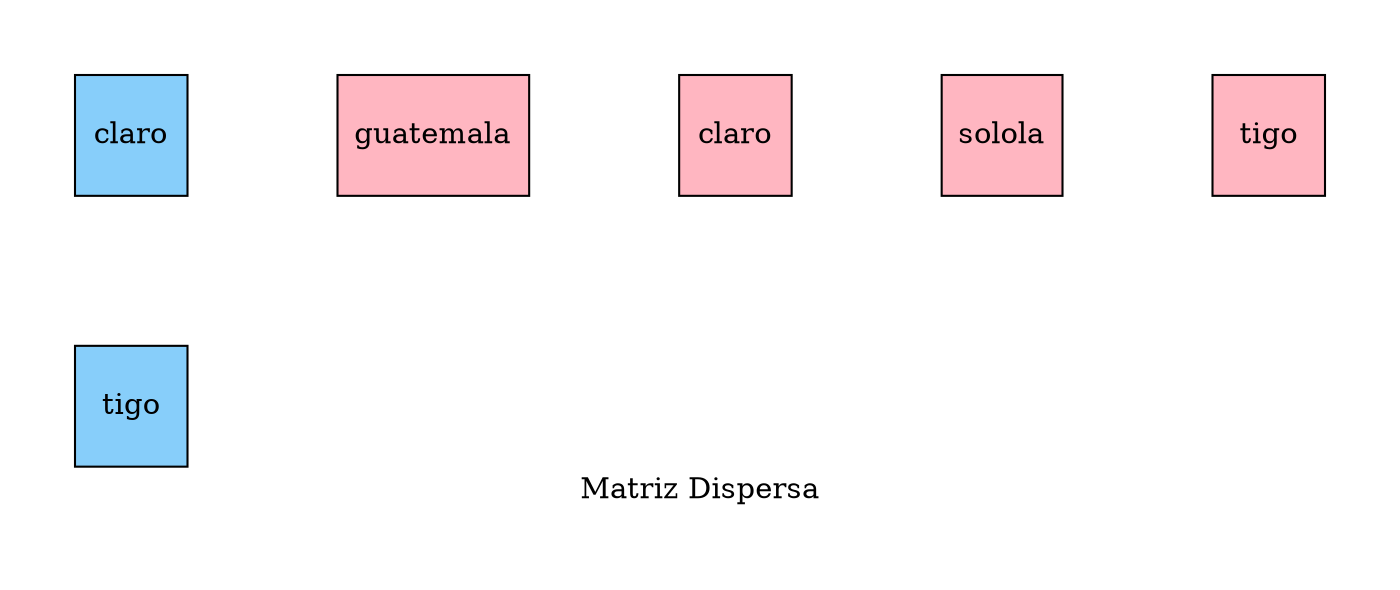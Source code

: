 digraph G {
    graph [pad="0.5", nodesep="1", ranksep="1"];
    label="Matriz Dispersa";
    node [shape=box, height=0.8];

    // Definición de nodos de filas
	Fila0 [style="filled" label="claro" fillcolor="lightskyblue" group=0];
	Fila1 [style="filled" label="tigo" fillcolor="lightskyblue" group=0];
    // Definición de nodos de columnas
	Columna0 [style="filled" label="guatemala" fillcolor="lightpink" group=2];
	Columna1 [style="filled" label="claro" fillcolor="lightpink" group=3];
	Columna2 [style="filled" label="solola" fillcolor="lightpink" group=4];
	Columna3 [style="filled" label="tigo" fillcolor="lightpink" group=5];
    // Nodos interiores y usuarios
    // Configuración de rangos
    edge[dir="both"];
	Fila0 -> Fila1 [style=invis];
	Columna0 -> Columna1 [style=invis];
	Columna1 -> Columna2 [style=invis];
	Columna2 -> Columna3 [style=invis];
	{ rank=same; Fila0; }
	{ rank=same; Fila1; }
	{rank=same; Columna0; Columna1; Columna2; Columna3; }
}
